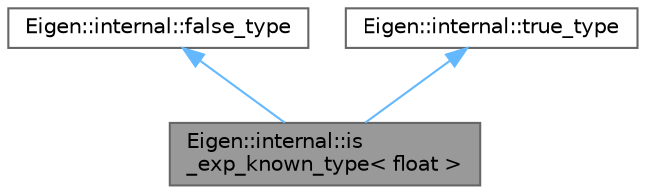 digraph "Eigen::internal::is_exp_known_type&lt; float &gt;"
{
 // LATEX_PDF_SIZE
  bgcolor="transparent";
  edge [fontname=Helvetica,fontsize=10,labelfontname=Helvetica,labelfontsize=10];
  node [fontname=Helvetica,fontsize=10,shape=box,height=0.2,width=0.4];
  Node1 [id="Node000001",label="Eigen::internal::is\l_exp_known_type\< float \>",height=0.2,width=0.4,color="gray40", fillcolor="grey60", style="filled", fontcolor="black",tooltip=" "];
  Node2 -> Node1 [id="edge3_Node000001_Node000002",dir="back",color="steelblue1",style="solid",tooltip=" "];
  Node2 [id="Node000002",label="Eigen::internal::false_type",height=0.2,width=0.4,color="gray40", fillcolor="white", style="filled",URL="$struct_eigen_1_1internal_1_1false__type.html",tooltip=" "];
  Node3 -> Node1 [id="edge4_Node000001_Node000003",dir="back",color="steelblue1",style="solid",tooltip=" "];
  Node3 [id="Node000003",label="Eigen::internal::true_type",height=0.2,width=0.4,color="gray40", fillcolor="white", style="filled",URL="$struct_eigen_1_1internal_1_1true__type.html",tooltip=" "];
}
